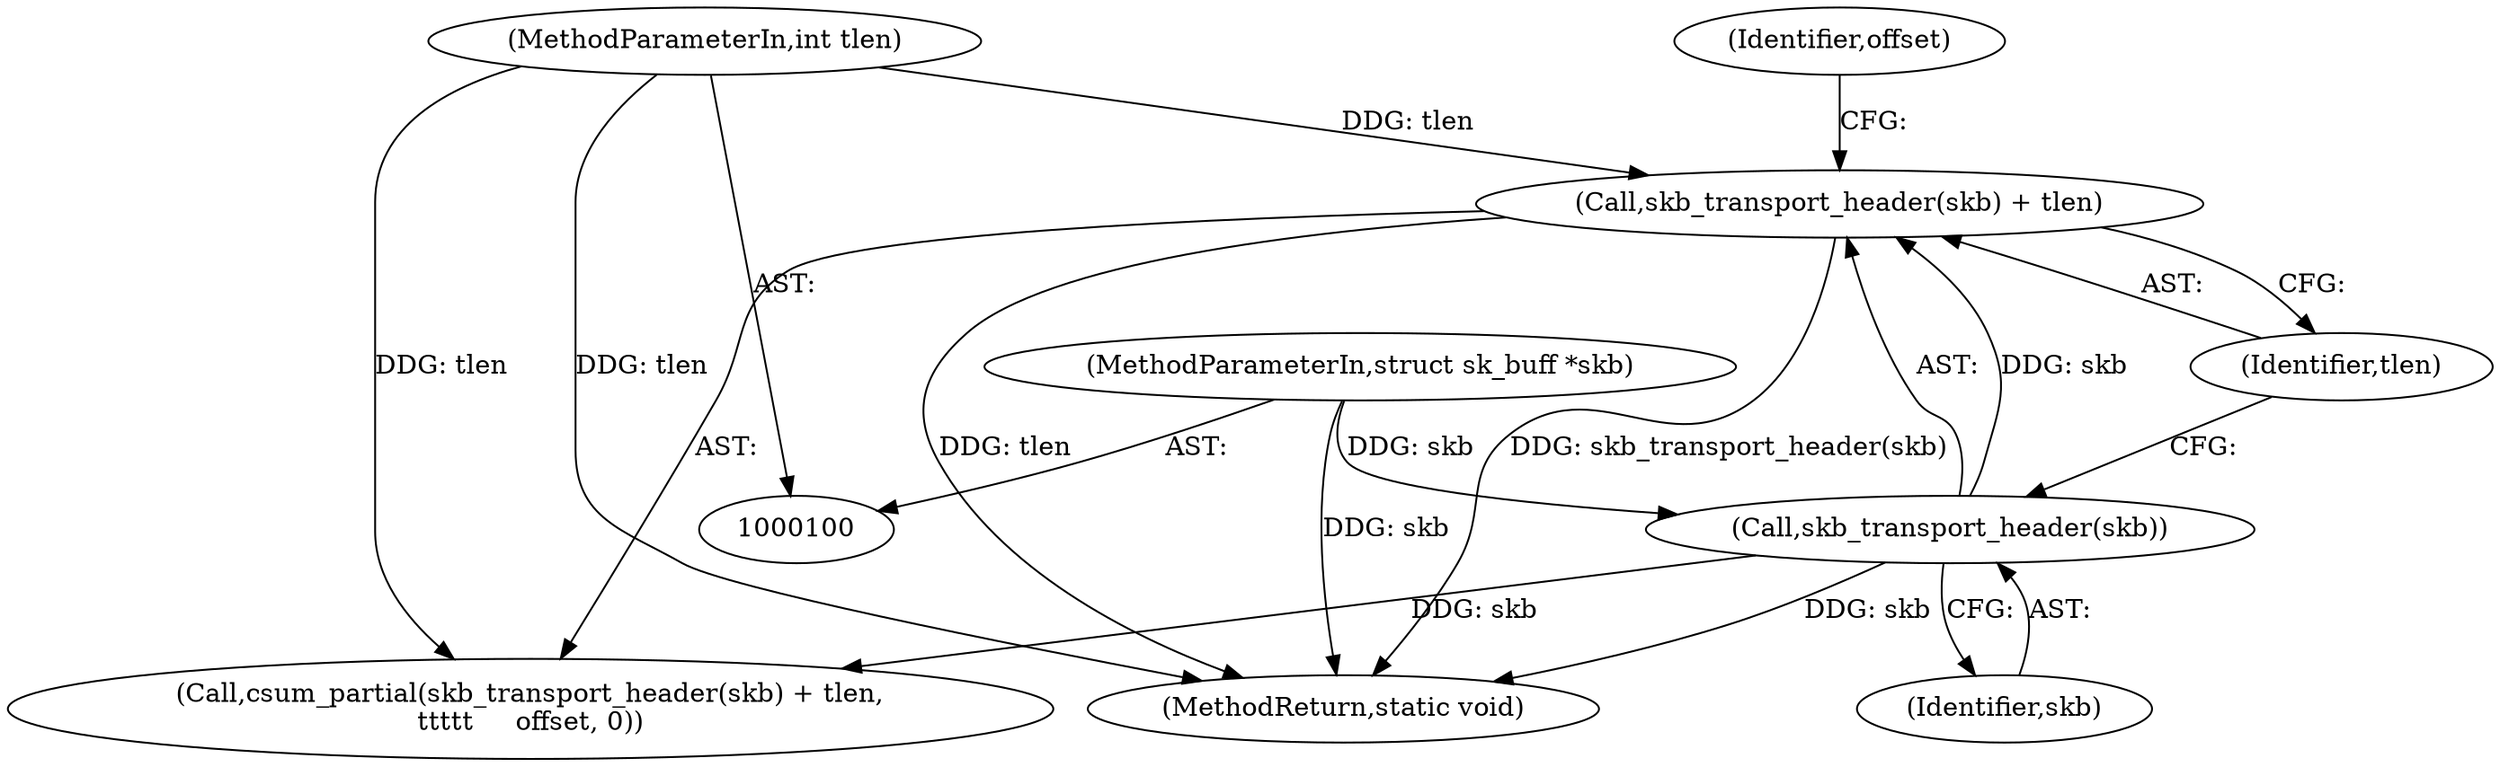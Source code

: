 digraph "1_linux_ca4ef4574f1ee5252e2cd365f8f5d5bafd048f32@del" {
"1000128" [label="(Call,skb_transport_header(skb) + tlen)"];
"1000129" [label="(Call,skb_transport_header(skb))"];
"1000102" [label="(MethodParameterIn,struct sk_buff *skb)"];
"1000103" [label="(MethodParameterIn,int tlen)"];
"1000127" [label="(Call,csum_partial(skb_transport_header(skb) + tlen,\n\t\t\t\t\t     offset, 0))"];
"1000132" [label="(Identifier,offset)"];
"1000129" [label="(Call,skb_transport_header(skb))"];
"1000131" [label="(Identifier,tlen)"];
"1000102" [label="(MethodParameterIn,struct sk_buff *skb)"];
"1000103" [label="(MethodParameterIn,int tlen)"];
"1000142" [label="(MethodReturn,static void)"];
"1000128" [label="(Call,skb_transport_header(skb) + tlen)"];
"1000130" [label="(Identifier,skb)"];
"1000128" -> "1000127"  [label="AST: "];
"1000128" -> "1000131"  [label="CFG: "];
"1000129" -> "1000128"  [label="AST: "];
"1000131" -> "1000128"  [label="AST: "];
"1000132" -> "1000128"  [label="CFG: "];
"1000128" -> "1000142"  [label="DDG: skb_transport_header(skb)"];
"1000128" -> "1000142"  [label="DDG: tlen"];
"1000129" -> "1000128"  [label="DDG: skb"];
"1000103" -> "1000128"  [label="DDG: tlen"];
"1000129" -> "1000130"  [label="CFG: "];
"1000130" -> "1000129"  [label="AST: "];
"1000131" -> "1000129"  [label="CFG: "];
"1000129" -> "1000142"  [label="DDG: skb"];
"1000129" -> "1000127"  [label="DDG: skb"];
"1000102" -> "1000129"  [label="DDG: skb"];
"1000102" -> "1000100"  [label="AST: "];
"1000102" -> "1000142"  [label="DDG: skb"];
"1000103" -> "1000100"  [label="AST: "];
"1000103" -> "1000142"  [label="DDG: tlen"];
"1000103" -> "1000127"  [label="DDG: tlen"];
}
